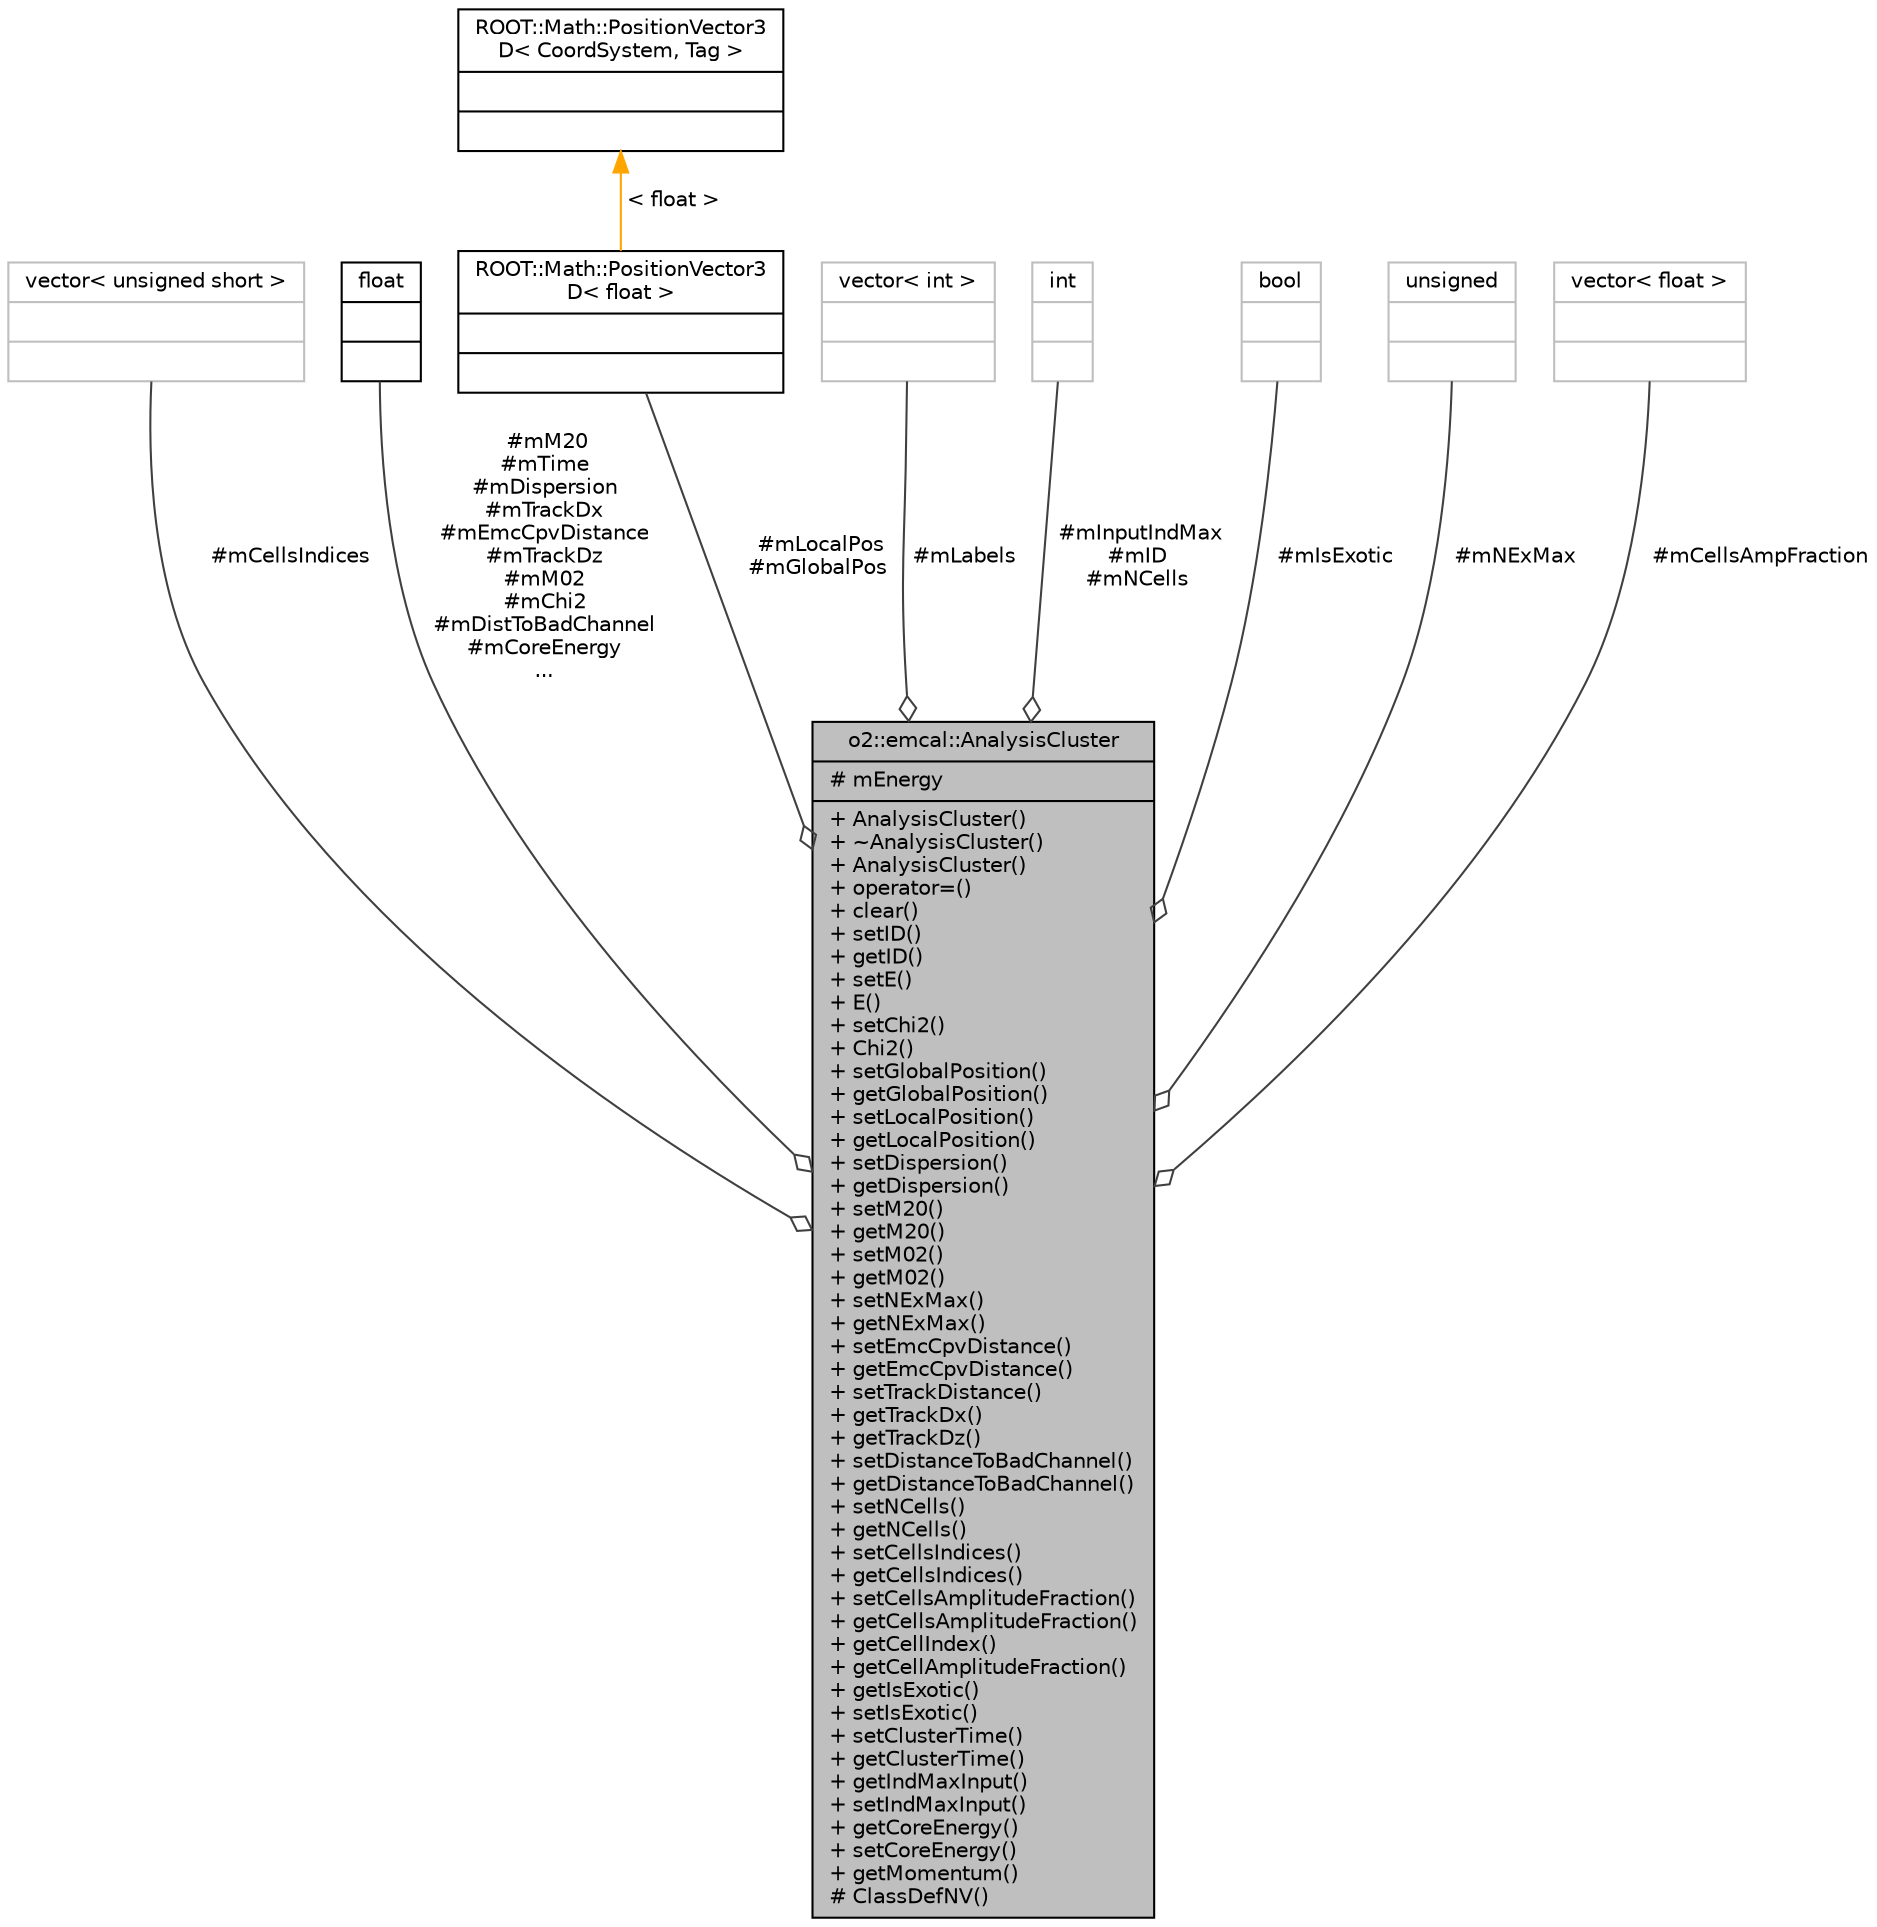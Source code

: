 digraph "o2::emcal::AnalysisCluster"
{
 // INTERACTIVE_SVG=YES
  bgcolor="transparent";
  edge [fontname="Helvetica",fontsize="10",labelfontname="Helvetica",labelfontsize="10"];
  node [fontname="Helvetica",fontsize="10",shape=record];
  Node1 [label="{o2::emcal::AnalysisCluster\n|# mEnergy\l|+ AnalysisCluster()\l+ ~AnalysisCluster()\l+ AnalysisCluster()\l+ operator=()\l+ clear()\l+ setID()\l+ getID()\l+ setE()\l+ E()\l+ setChi2()\l+ Chi2()\l+ setGlobalPosition()\l+ getGlobalPosition()\l+ setLocalPosition()\l+ getLocalPosition()\l+ setDispersion()\l+ getDispersion()\l+ setM20()\l+ getM20()\l+ setM02()\l+ getM02()\l+ setNExMax()\l+ getNExMax()\l+ setEmcCpvDistance()\l+ getEmcCpvDistance()\l+ setTrackDistance()\l+ getTrackDx()\l+ getTrackDz()\l+ setDistanceToBadChannel()\l+ getDistanceToBadChannel()\l+ setNCells()\l+ getNCells()\l+ setCellsIndices()\l+ getCellsIndices()\l+ setCellsAmplitudeFraction()\l+ getCellsAmplitudeFraction()\l+ getCellIndex()\l+ getCellAmplitudeFraction()\l+ getIsExotic()\l+ setIsExotic()\l+ setClusterTime()\l+ getClusterTime()\l+ getIndMaxInput()\l+ setIndMaxInput()\l+ getCoreEnergy()\l+ setCoreEnergy()\l+ getMomentum()\l# ClassDefNV()\l}",height=0.2,width=0.4,color="black", fillcolor="grey75", style="filled", fontcolor="black"];
  Node2 -> Node1 [color="grey25",fontsize="10",style="solid",label=" #mCellsIndices" ,arrowhead="odiamond",fontname="Helvetica"];
  Node2 [label="{vector\< unsigned short \>\n||}",height=0.2,width=0.4,color="grey75"];
  Node3 -> Node1 [color="grey25",fontsize="10",style="solid",label=" #mM20\n#mTime\n#mDispersion\n#mTrackDx\n#mEmcCpvDistance\n#mTrackDz\n#mM02\n#mChi2\n#mDistToBadChannel\n#mCoreEnergy\n..." ,arrowhead="odiamond",fontname="Helvetica"];
  Node3 [label="{float\n||}",height=0.2,width=0.4,color="black",URL="$d4/dc3/classfloat.html"];
  Node4 -> Node1 [color="grey25",fontsize="10",style="solid",label=" #mLocalPos\n#mGlobalPos" ,arrowhead="odiamond",fontname="Helvetica"];
  Node4 [label="{ROOT::Math::PositionVector3\lD\< float \>\n||}",height=0.2,width=0.4,color="black",URL="$d5/daf/classROOT_1_1Math_1_1PositionVector3D.html"];
  Node5 -> Node4 [dir="back",color="orange",fontsize="10",style="solid",label=" \< float \>" ,fontname="Helvetica"];
  Node5 [label="{ROOT::Math::PositionVector3\lD\< CoordSystem, Tag \>\n||}",height=0.2,width=0.4,color="black",URL="$d5/daf/classROOT_1_1Math_1_1PositionVector3D.html"];
  Node6 -> Node1 [color="grey25",fontsize="10",style="solid",label=" #mLabels" ,arrowhead="odiamond",fontname="Helvetica"];
  Node6 [label="{vector\< int \>\n||}",height=0.2,width=0.4,color="grey75"];
  Node7 -> Node1 [color="grey25",fontsize="10",style="solid",label=" #mInputIndMax\n#mID\n#mNCells" ,arrowhead="odiamond",fontname="Helvetica"];
  Node7 [label="{int\n||}",height=0.2,width=0.4,color="grey75"];
  Node8 -> Node1 [color="grey25",fontsize="10",style="solid",label=" #mIsExotic" ,arrowhead="odiamond",fontname="Helvetica"];
  Node8 [label="{bool\n||}",height=0.2,width=0.4,color="grey75"];
  Node9 -> Node1 [color="grey25",fontsize="10",style="solid",label=" #mNExMax" ,arrowhead="odiamond",fontname="Helvetica"];
  Node9 [label="{unsigned\n||}",height=0.2,width=0.4,color="grey75"];
  Node10 -> Node1 [color="grey25",fontsize="10",style="solid",label=" #mCellsAmpFraction" ,arrowhead="odiamond",fontname="Helvetica"];
  Node10 [label="{vector\< float \>\n||}",height=0.2,width=0.4,color="grey75"];
}

